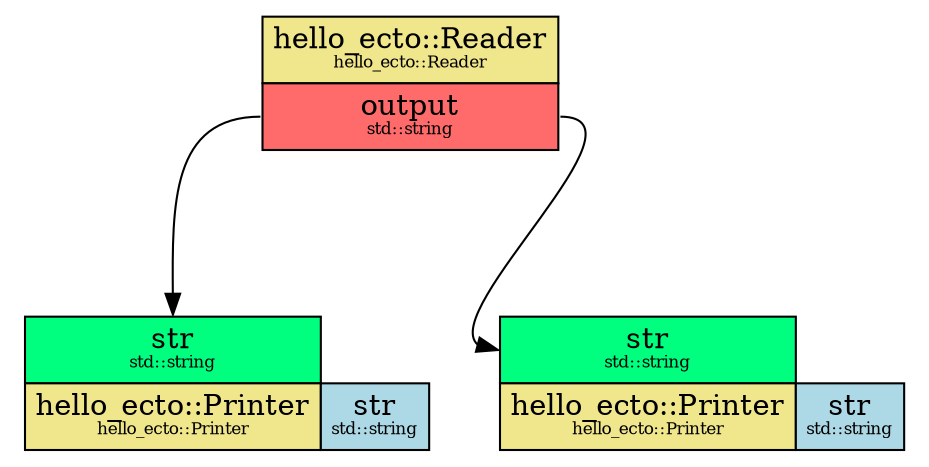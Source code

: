 digraph G {
graph [rankdir=TB, ranksep=1]
edge [labelfontsize=8]
node [shape=plaintext]
0[label=<<TABLE BORDER="0" CELLBORDER="1" CELLSPACING="0" CELLPADDING="4">  <TR> <TD ROWSPAN="1" COLSPAN="1" BGCOLOR="khaki">hello_ecto::Reader<BR/><FONT POINT-SIZE="8">hello_ecto::Reader</FONT></TD>  </TR>  <TR>
<TD PORT="o_output" BGCOLOR="indianred1">output<BR/><FONT POINT-SIZE="8">std::string</FONT></TD>
</TR> </TABLE>>];
1[label=<<TABLE BORDER="0" CELLBORDER="1" CELLSPACING="0" CELLPADDING="4"> <TR>
<TD PORT="i_str" BGCOLOR="springgreen">str<BR/><FONT POINT-SIZE="8">std::string</FONT></TD>
</TR> <TR> <TD ROWSPAN="1" COLSPAN="1" BGCOLOR="khaki">hello_ecto::Printer<BR/><FONT POINT-SIZE="8">hello_ecto::Printer</FONT></TD> <TD PORT="p_str" BGCOLOR="lightblue">str<BR/><FONT POINT-SIZE="8">std::string</FONT></TD>
 </TR>   </TABLE>>];
2[label=<<TABLE BORDER="0" CELLBORDER="1" CELLSPACING="0" CELLPADDING="4"> <TR>
<TD PORT="i_str" BGCOLOR="springgreen">str<BR/><FONT POINT-SIZE="8">std::string</FONT></TD>
</TR> <TR> <TD ROWSPAN="1" COLSPAN="1" BGCOLOR="khaki">hello_ecto::Printer<BR/><FONT POINT-SIZE="8">hello_ecto::Printer</FONT></TD> <TD PORT="p_str" BGCOLOR="lightblue">str<BR/><FONT POINT-SIZE="8">std::string</FONT></TD>
 </TR>   </TABLE>>];
0->1 [headport="i_str" tailport="o_output"];
0->2 [headport="i_str" tailport="o_output"];
}
